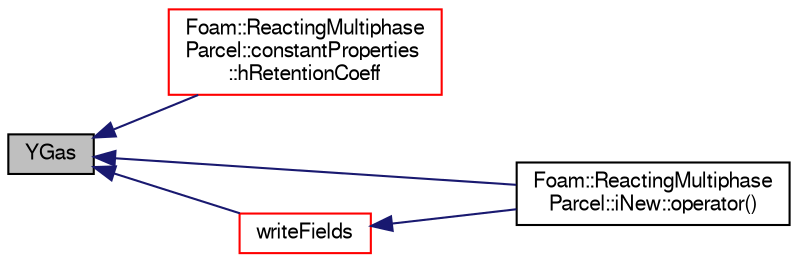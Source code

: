 digraph "YGas"
{
  bgcolor="transparent";
  edge [fontname="FreeSans",fontsize="10",labelfontname="FreeSans",labelfontsize="10"];
  node [fontname="FreeSans",fontsize="10",shape=record];
  rankdir="LR";
  Node116 [label="YGas",height=0.2,width=0.4,color="black", fillcolor="grey75", style="filled", fontcolor="black"];
  Node116 -> Node117 [dir="back",color="midnightblue",fontsize="10",style="solid",fontname="FreeSans"];
  Node117 [label="Foam::ReactingMultiphase\lParcel::constantProperties\l::hRetentionCoeff",height=0.2,width=0.4,color="red",URL="$a23914.html#a864e9268ced80ca00a3a0f01de466709",tooltip="Return const access to the fraction of enthalpy retained by. "];
  Node116 -> Node119 [dir="back",color="midnightblue",fontsize="10",style="solid",fontname="FreeSans"];
  Node119 [label="Foam::ReactingMultiphase\lParcel::iNew::operator()",height=0.2,width=0.4,color="black",URL="$a23918.html#a8e53dcd3a280e798784183966985f401"];
  Node116 -> Node120 [dir="back",color="midnightblue",fontsize="10",style="solid",fontname="FreeSans"];
  Node120 [label="writeFields",height=0.2,width=0.4,color="red",URL="$a23910.html#a64adf0008b4736131ce199c3a2c5ffd7",tooltip="Write. "];
  Node120 -> Node119 [dir="back",color="midnightblue",fontsize="10",style="solid",fontname="FreeSans"];
}
